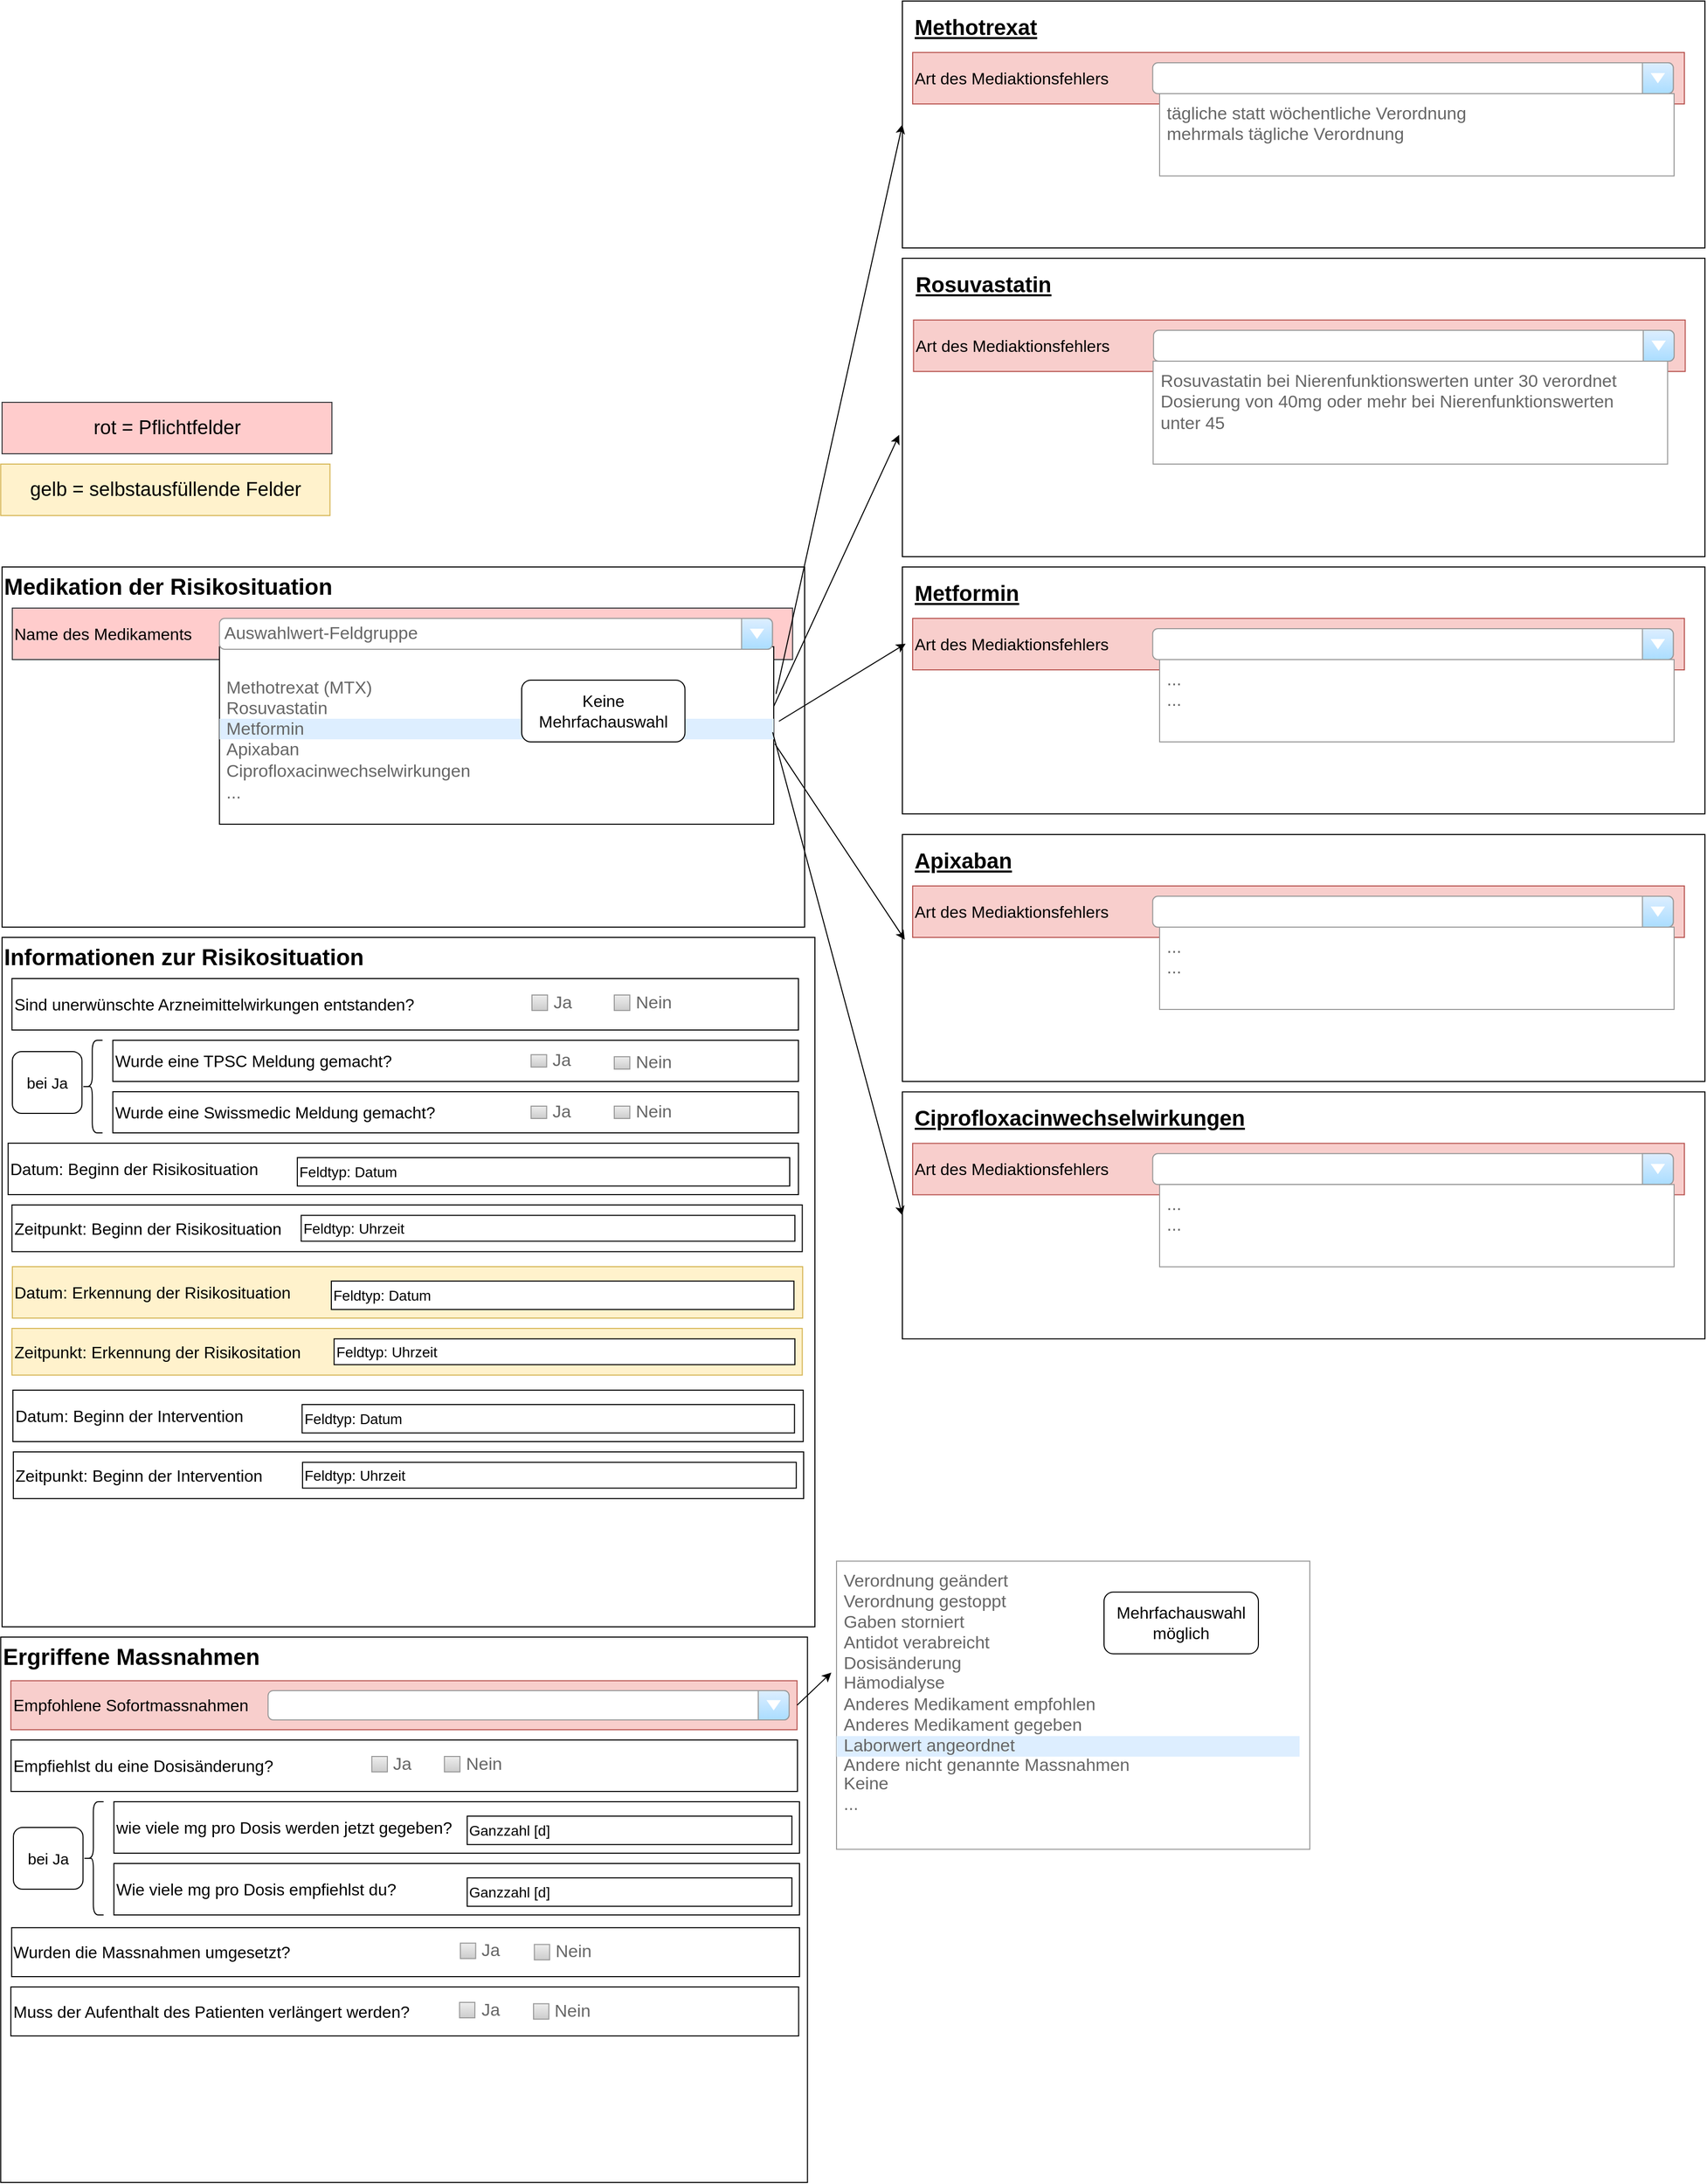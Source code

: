 <mxfile version="21.6.9" type="github">
  <diagram name="Seite-1" id="8O7nqMV1pDiucMTswJLM">
    <mxGraphModel dx="6098" dy="3601" grid="1" gridSize="10" guides="1" tooltips="1" connect="1" arrows="1" fold="1" page="1" pageScale="1" pageWidth="827" pageHeight="1169" math="0" shadow="0">
      <root>
        <mxCell id="0" />
        <mxCell id="1" parent="0" />
        <mxCell id="Xl2gw3tBLQ9xComEteI--182" value="Ergriffene Massnahmen" style="html=1;whiteSpace=wrap;container=1;verticalAlign=top;align=left;fontStyle=1;fontSize=22;" parent="1" vertex="1">
          <mxGeometry x="-2926.29" y="-660" width="784.06" height="530" as="geometry" />
        </mxCell>
        <mxCell id="Xl2gw3tBLQ9xComEteI--183" value="&lt;font style=&quot;font-size: 16px;&quot;&gt;Empfohlene Sofortmassnahmen&lt;/font&gt;" style="html=1;whiteSpace=wrap;container=1;align=left;movable=1;resizable=1;rotatable=1;deletable=1;editable=1;locked=0;connectable=1;fillColor=#f8cecc;strokeColor=#b85450;" parent="Xl2gw3tBLQ9xComEteI--182" vertex="1">
          <mxGeometry x="9.84" y="42.4" width="764.1" height="47.6" as="geometry" />
        </mxCell>
        <mxCell id="Xl2gw3tBLQ9xComEteI--184" value="" style="strokeWidth=1;shadow=0;dashed=0;align=center;html=1;shape=mxgraph.mockup.forms.comboBox;strokeColor=#999999;fillColor=#ddeeff;align=left;fillColor2=#aaddff;mainText=;fontColor=#666666;fontSize=17;spacingLeft=3;movable=1;resizable=1;rotatable=1;deletable=1;editable=1;locked=0;connectable=1;" parent="Xl2gw3tBLQ9xComEteI--183" vertex="1">
          <mxGeometry x="250" y="9.56" width="506.37" height="28.48" as="geometry" />
        </mxCell>
        <mxCell id="Xl2gw3tBLQ9xComEteI--187" value="&lt;font style=&quot;font-size: 16px;&quot;&gt;Muss der Aufenthalt des Patienten verlängert werden?&lt;/font&gt;" style="html=1;whiteSpace=wrap;container=1;align=left;movable=1;resizable=1;rotatable=1;deletable=1;editable=1;locked=0;connectable=1;" parent="Xl2gw3tBLQ9xComEteI--182" vertex="1">
          <mxGeometry x="9.845" y="340" width="765.666" height="47.6" as="geometry" />
        </mxCell>
        <mxCell id="Xl2gw3tBLQ9xComEteI--188" value="Ja" style="strokeWidth=1;shadow=0;dashed=0;align=center;html=1;shape=mxgraph.mockup.forms.rrect;rSize=0;fillColor=#eeeeee;strokeColor=#999999;gradientColor=#cccccc;align=left;spacingLeft=4;fontSize=17;fontColor=#666666;labelPosition=right;" parent="Xl2gw3tBLQ9xComEteI--187" vertex="1">
          <mxGeometry x="436.088" y="15" width="14.874" height="15" as="geometry" />
        </mxCell>
        <mxCell id="Xl2gw3tBLQ9xComEteI--189" value="Nein" style="strokeWidth=1;shadow=0;dashed=0;align=center;html=1;shape=mxgraph.mockup.forms.rrect;rSize=0;fillColor=#eeeeee;strokeColor=#999999;gradientColor=#cccccc;align=left;spacingLeft=4;fontSize=17;fontColor=#666666;labelPosition=right;" parent="Xl2gw3tBLQ9xComEteI--187" vertex="1">
          <mxGeometry x="507.979" y="16.3" width="14.874" height="15" as="geometry" />
        </mxCell>
        <mxCell id="Xl2gw3tBLQ9xComEteI--190" value="&lt;font style=&quot;font-size: 16px;&quot;&gt;Wurden die Massnahmen umgesetzt?&lt;/font&gt;" style="html=1;whiteSpace=wrap;container=1;align=left;movable=1;resizable=1;rotatable=1;deletable=1;editable=1;locked=0;connectable=1;" parent="Xl2gw3tBLQ9xComEteI--182" vertex="1">
          <mxGeometry x="10.625" y="282.4" width="765.666" height="47.6" as="geometry" />
        </mxCell>
        <mxCell id="Xl2gw3tBLQ9xComEteI--191" value="Ja" style="strokeWidth=1;shadow=0;dashed=0;align=center;html=1;shape=mxgraph.mockup.forms.rrect;rSize=0;fillColor=#eeeeee;strokeColor=#999999;gradientColor=#cccccc;align=left;spacingLeft=4;fontSize=17;fontColor=#666666;labelPosition=right;" parent="Xl2gw3tBLQ9xComEteI--190" vertex="1">
          <mxGeometry x="436.088" y="15" width="14.874" height="15" as="geometry" />
        </mxCell>
        <mxCell id="Xl2gw3tBLQ9xComEteI--192" value="Nein" style="strokeWidth=1;shadow=0;dashed=0;align=center;html=1;shape=mxgraph.mockup.forms.rrect;rSize=0;fillColor=#eeeeee;strokeColor=#999999;gradientColor=#cccccc;align=left;spacingLeft=4;fontSize=17;fontColor=#666666;labelPosition=right;" parent="Xl2gw3tBLQ9xComEteI--190" vertex="1">
          <mxGeometry x="507.979" y="16.3" width="14.874" height="15" as="geometry" />
        </mxCell>
        <mxCell id="FquiktFZvUAVzPGzPpoy-2" value="&lt;font style=&quot;font-size: 16px;&quot;&gt;wie viele mg pro Dosis werden jetzt gegeben?&lt;/font&gt;" style="html=1;whiteSpace=wrap;container=1;align=left;movable=1;resizable=1;rotatable=1;deletable=1;editable=1;locked=0;connectable=1;" parent="Xl2gw3tBLQ9xComEteI--182" vertex="1">
          <mxGeometry x="110" y="160" width="666.29" height="50" as="geometry" />
        </mxCell>
        <mxCell id="FquiktFZvUAVzPGzPpoy-3" value="&lt;font style=&quot;font-size: 14px;&quot;&gt;Ganzzahl [d]&lt;/font&gt;" style="rounded=0;whiteSpace=wrap;html=1;align=left;" parent="FquiktFZvUAVzPGzPpoy-2" vertex="1">
          <mxGeometry x="343.357" y="14" width="315.575" height="27.62" as="geometry" />
        </mxCell>
        <mxCell id="FquiktFZvUAVzPGzPpoy-4" value="&lt;font style=&quot;font-size: 16px;&quot;&gt;Wie viele mg pro Dosis empfiehlst du?&lt;/font&gt;" style="html=1;whiteSpace=wrap;container=1;align=left;movable=1;resizable=1;rotatable=1;deletable=1;editable=1;locked=0;connectable=1;" parent="Xl2gw3tBLQ9xComEteI--182" vertex="1">
          <mxGeometry x="110" y="220" width="666.29" height="50" as="geometry" />
        </mxCell>
        <mxCell id="FquiktFZvUAVzPGzPpoy-5" value="&lt;font style=&quot;font-size: 14px;&quot;&gt;Ganzzahl [d]&lt;/font&gt;" style="rounded=0;whiteSpace=wrap;html=1;align=left;" parent="FquiktFZvUAVzPGzPpoy-4" vertex="1">
          <mxGeometry x="343.357" y="14" width="315.575" height="27.62" as="geometry" />
        </mxCell>
        <mxCell id="FquiktFZvUAVzPGzPpoy-6" value="" style="shape=curlyBracket;whiteSpace=wrap;html=1;rounded=1;labelPosition=left;verticalLabelPosition=middle;align=right;verticalAlign=middle;" parent="Xl2gw3tBLQ9xComEteI--182" vertex="1">
          <mxGeometry x="80" y="160" width="20" height="110" as="geometry" />
        </mxCell>
        <mxCell id="FquiktFZvUAVzPGzPpoy-51" value="&lt;font style=&quot;font-size: 15px;&quot;&gt;bei Ja&lt;/font&gt;" style="rounded=1;whiteSpace=wrap;html=1;" parent="Xl2gw3tBLQ9xComEteI--182" vertex="1">
          <mxGeometry x="12.33" y="185" width="67.65" height="60" as="geometry" />
        </mxCell>
        <mxCell id="FquiktFZvUAVzPGzPpoy-77" value="&lt;font style=&quot;font-size: 16px;&quot;&gt;Empfiehlst du eine Dosisänderung?&lt;/font&gt;" style="html=1;whiteSpace=wrap;container=1;align=left;movable=1;resizable=1;rotatable=1;deletable=1;editable=1;locked=0;connectable=1;" parent="Xl2gw3tBLQ9xComEteI--182" vertex="1">
          <mxGeometry x="10" y="100" width="764.35" height="50" as="geometry" />
        </mxCell>
        <mxCell id="FquiktFZvUAVzPGzPpoy-78" value="Ja" style="strokeWidth=1;shadow=0;dashed=0;align=center;html=1;shape=mxgraph.mockup.forms.rrect;rSize=0;fillColor=#eeeeee;strokeColor=#999999;gradientColor=#cccccc;align=left;spacingLeft=4;fontSize=17;fontColor=#666666;labelPosition=right;" parent="FquiktFZvUAVzPGzPpoy-77" vertex="1">
          <mxGeometry x="350.633" y="16" width="15.118" height="15" as="geometry" />
        </mxCell>
        <mxCell id="FquiktFZvUAVzPGzPpoy-79" value="Nein" style="strokeWidth=1;shadow=0;dashed=0;align=center;html=1;shape=mxgraph.mockup.forms.rrect;rSize=0;fillColor=#eeeeee;strokeColor=#999999;gradientColor=#cccccc;align=left;spacingLeft=4;fontSize=17;fontColor=#666666;labelPosition=right;" parent="FquiktFZvUAVzPGzPpoy-77" vertex="1">
          <mxGeometry x="421.185" y="16" width="15.118" height="15" as="geometry" />
        </mxCell>
        <mxCell id="Xl2gw3tBLQ9xComEteI--193" value="" style="strokeWidth=1;shadow=0;dashed=0;align=center;html=1;shape=mxgraph.mockup.forms.rrect;rSize=0;strokeColor=#999999;fillColor=#ffffff;" parent="1" vertex="1">
          <mxGeometry x="-2114" y="-733.8" width="460" height="280" as="geometry" />
        </mxCell>
        <mxCell id="Xl2gw3tBLQ9xComEteI--194" value="Verordnung gestoppt" style="strokeWidth=1;shadow=0;dashed=0;align=center;html=1;shape=mxgraph.mockup.forms.anchor;fontSize=17;fontColor=#666666;align=left;spacingLeft=5;resizeWidth=1;whiteSpace=wrap;" parent="Xl2gw3tBLQ9xComEteI--193" vertex="1">
          <mxGeometry width="450" height="20" relative="1" as="geometry">
            <mxPoint y="30" as="offset" />
          </mxGeometry>
        </mxCell>
        <mxCell id="Xl2gw3tBLQ9xComEteI--195" value="Gaben storniert" style="strokeWidth=1;shadow=0;dashed=0;align=center;html=1;shape=mxgraph.mockup.forms.anchor;fontSize=17;fontColor=#666666;align=left;spacingLeft=5;resizeWidth=1;whiteSpace=wrap;" parent="Xl2gw3tBLQ9xComEteI--193" vertex="1">
          <mxGeometry width="450" height="20" relative="1" as="geometry">
            <mxPoint y="50" as="offset" />
          </mxGeometry>
        </mxCell>
        <mxCell id="Xl2gw3tBLQ9xComEteI--196" value="Laborwert angeordnet" style="strokeWidth=1;shadow=0;dashed=0;align=center;html=1;shape=mxgraph.mockup.forms.rrect;rSize=0;fontSize=17;fontColor=#666666;align=left;spacingLeft=5;fillColor=#ddeeff;strokeColor=none;resizeWidth=1;whiteSpace=wrap;labelBorderColor=none;" parent="Xl2gw3tBLQ9xComEteI--193" vertex="1">
          <mxGeometry width="450" height="20" relative="1" as="geometry">
            <mxPoint y="170" as="offset" />
          </mxGeometry>
        </mxCell>
        <mxCell id="Xl2gw3tBLQ9xComEteI--197" value="Dosisänderung" style="strokeWidth=1;shadow=0;dashed=0;align=center;html=1;shape=mxgraph.mockup.forms.anchor;fontSize=17;fontColor=#666666;align=left;spacingLeft=5;resizeWidth=1;whiteSpace=wrap;" parent="Xl2gw3tBLQ9xComEteI--193" vertex="1">
          <mxGeometry width="450" height="20" relative="1" as="geometry">
            <mxPoint y="90" as="offset" />
          </mxGeometry>
        </mxCell>
        <mxCell id="Xl2gw3tBLQ9xComEteI--198" value="..." style="strokeWidth=1;shadow=0;dashed=0;align=center;html=1;shape=mxgraph.mockup.forms.anchor;fontSize=17;fontColor=#666666;align=left;spacingLeft=5;resizeWidth=1;whiteSpace=wrap;container=0;" parent="Xl2gw3tBLQ9xComEteI--193" vertex="1">
          <mxGeometry y="226.66" width="450" height="20" as="geometry">
            <mxRectangle x="-1530" y="270" width="60" height="30" as="alternateBounds" />
          </mxGeometry>
        </mxCell>
        <mxCell id="Xl2gw3tBLQ9xComEteI--199" value="Hämodialyse" style="strokeWidth=1;shadow=0;dashed=0;align=center;html=1;shape=mxgraph.mockup.forms.anchor;fontSize=17;fontColor=#666666;align=left;spacingLeft=5;resizeWidth=1;whiteSpace=wrap;" parent="Xl2gw3tBLQ9xComEteI--193" vertex="1">
          <mxGeometry y="110" width="450" height="16.66" as="geometry" />
        </mxCell>
        <mxCell id="Xl2gw3tBLQ9xComEteI--200" value="Keine" style="strokeWidth=1;shadow=0;dashed=0;align=center;html=1;shape=mxgraph.mockup.forms.anchor;fontSize=17;fontColor=#666666;align=left;spacingLeft=5;resizeWidth=1;whiteSpace=wrap;" parent="Xl2gw3tBLQ9xComEteI--193" vertex="1">
          <mxGeometry y="206.66" width="450" height="20" as="geometry" />
        </mxCell>
        <mxCell id="Xl2gw3tBLQ9xComEteI--201" value="Andere nicht genannte Massnahmen" style="strokeWidth=1;shadow=0;dashed=0;align=center;html=1;shape=mxgraph.mockup.forms.anchor;fontSize=17;fontColor=#666666;align=left;spacingLeft=5;resizeWidth=1;whiteSpace=wrap;" parent="Xl2gw3tBLQ9xComEteI--193" vertex="1">
          <mxGeometry y="190" width="450" height="16.66" as="geometry" />
        </mxCell>
        <mxCell id="Xl2gw3tBLQ9xComEteI--202" value="Anderes Medikament empfohlen" style="strokeWidth=1;shadow=0;dashed=0;align=center;html=1;shape=mxgraph.mockup.forms.anchor;fontSize=17;fontColor=#666666;align=left;spacingLeft=5;resizeWidth=1;whiteSpace=wrap;" parent="Xl2gw3tBLQ9xComEteI--193" vertex="1">
          <mxGeometry y="130" width="450" height="20" as="geometry" />
        </mxCell>
        <mxCell id="Xl2gw3tBLQ9xComEteI--203" value="Anderes Medikament gegeben" style="strokeWidth=1;shadow=0;dashed=0;align=center;html=1;shape=mxgraph.mockup.forms.anchor;fontSize=17;fontColor=#666666;align=left;spacingLeft=5;resizeWidth=1;whiteSpace=wrap;" parent="Xl2gw3tBLQ9xComEteI--193" vertex="1">
          <mxGeometry y="150" width="450" height="20" as="geometry" />
        </mxCell>
        <mxCell id="Xl2gw3tBLQ9xComEteI--204" value="Antidot verabreicht" style="strokeWidth=1;shadow=0;dashed=0;align=center;html=1;shape=mxgraph.mockup.forms.anchor;fontSize=17;fontColor=#666666;align=left;spacingLeft=5;resizeWidth=1;whiteSpace=wrap;container=0;" parent="Xl2gw3tBLQ9xComEteI--193" vertex="1">
          <mxGeometry y="70" width="450" height="20" as="geometry">
            <mxRectangle x="-1530" y="270" width="60" height="30" as="alternateBounds" />
          </mxGeometry>
        </mxCell>
        <mxCell id="Xl2gw3tBLQ9xComEteI--205" value="&lt;font style=&quot;font-size: 16px;&quot;&gt;Mehrfachauswahl möglich&lt;/font&gt;" style="rounded=1;whiteSpace=wrap;html=1;" parent="Xl2gw3tBLQ9xComEteI--193" vertex="1">
          <mxGeometry x="260" y="30" width="150" height="60" as="geometry" />
        </mxCell>
        <mxCell id="FquiktFZvUAVzPGzPpoy-52" value="Verordnung geändert" style="strokeWidth=1;shadow=0;dashed=0;align=center;html=1;shape=mxgraph.mockup.forms.anchor;fontSize=17;fontColor=#666666;align=left;spacingLeft=5;resizeWidth=1;whiteSpace=wrap;" parent="Xl2gw3tBLQ9xComEteI--193" vertex="1">
          <mxGeometry y="10" width="450" height="20" as="geometry" />
        </mxCell>
        <mxCell id="Xl2gw3tBLQ9xComEteI--206" value="" style="endArrow=classic;html=1;rounded=0;entryX=-0.011;entryY=0.387;entryDx=0;entryDy=0;entryPerimeter=0;exitX=1;exitY=0.5;exitDx=0;exitDy=0;" parent="1" source="Xl2gw3tBLQ9xComEteI--183" target="Xl2gw3tBLQ9xComEteI--193" edge="1">
          <mxGeometry width="50" height="50" relative="1" as="geometry">
            <mxPoint x="-2386.87" y="-190" as="sourcePoint" />
            <mxPoint x="-2336.87" y="-240" as="targetPoint" />
          </mxGeometry>
        </mxCell>
        <mxCell id="Xl2gw3tBLQ9xComEteI--208" value="Medikation der Risikosituation" style="html=1;whiteSpace=wrap;container=1;verticalAlign=top;align=left;fontStyle=1;fontSize=22;" parent="1" vertex="1">
          <mxGeometry x="-2925.0" y="-1700.0" width="780" height="350" as="geometry" />
        </mxCell>
        <mxCell id="Xl2gw3tBLQ9xComEteI--209" value="&lt;font style=&quot;font-size: 16px;&quot;&gt;Name des Medikaments&lt;/font&gt;" style="html=1;whiteSpace=wrap;container=1;align=left;movable=0;resizable=0;rotatable=0;deletable=0;editable=0;locked=1;connectable=0;fillColor=#ffcccc;strokeColor=#36393d;" parent="Xl2gw3tBLQ9xComEteI--208" vertex="1">
          <mxGeometry x="9.95" y="40" width="758.37" height="50" as="geometry" />
        </mxCell>
        <mxCell id="Xl2gw3tBLQ9xComEteI--98" value="" style="strokeWidth=1;shadow=0;dashed=0;align=center;html=1;shape=mxgraph.mockup.forms.rrect;rSize=0;movable=0;resizable=0;rotatable=0;deletable=0;editable=0;locked=1;connectable=0;" parent="Xl2gw3tBLQ9xComEteI--208" vertex="1">
          <mxGeometry x="211.3" y="77.5" width="538.7" height="172.5" as="geometry" />
        </mxCell>
        <mxCell id="Xl2gw3tBLQ9xComEteI--99" value="Methotrexat (MTX)" style="strokeWidth=1;shadow=0;dashed=0;align=center;html=1;shape=mxgraph.mockup.forms.anchor;fontSize=17;fontColor=#666666;align=left;spacingLeft=5;resizeWidth=1;whiteSpace=wrap;" parent="Xl2gw3tBLQ9xComEteI--98" vertex="1">
          <mxGeometry width="538.7" height="20" relative="1" as="geometry">
            <mxPoint y="30" as="offset" />
          </mxGeometry>
        </mxCell>
        <mxCell id="Xl2gw3tBLQ9xComEteI--100" value="Rosuvastatin" style="strokeWidth=1;shadow=0;dashed=0;align=center;html=1;shape=mxgraph.mockup.forms.anchor;fontSize=17;fontColor=#666666;align=left;spacingLeft=5;resizeWidth=1;whiteSpace=wrap;" parent="Xl2gw3tBLQ9xComEteI--98" vertex="1">
          <mxGeometry width="538.7" height="20" relative="1" as="geometry">
            <mxPoint y="50" as="offset" />
          </mxGeometry>
        </mxCell>
        <mxCell id="Xl2gw3tBLQ9xComEteI--101" value="Metformin" style="strokeWidth=1;shadow=0;dashed=0;align=center;html=1;shape=mxgraph.mockup.forms.rrect;rSize=0;fontSize=17;fontColor=#666666;align=left;spacingLeft=5;fillColor=#ddeeff;strokeColor=none;resizeWidth=1;whiteSpace=wrap;" parent="Xl2gw3tBLQ9xComEteI--98" vertex="1">
          <mxGeometry width="538.7" height="20" relative="1" as="geometry">
            <mxPoint y="70" as="offset" />
          </mxGeometry>
        </mxCell>
        <mxCell id="Xl2gw3tBLQ9xComEteI--102" value="Apixaban" style="strokeWidth=1;shadow=0;dashed=0;align=center;html=1;shape=mxgraph.mockup.forms.anchor;fontSize=17;fontColor=#666666;align=left;spacingLeft=5;resizeWidth=1;whiteSpace=wrap;" parent="Xl2gw3tBLQ9xComEteI--98" vertex="1">
          <mxGeometry width="538.7" height="20" relative="1" as="geometry">
            <mxPoint y="90" as="offset" />
          </mxGeometry>
        </mxCell>
        <mxCell id="Jt8GE6jkNL4GzKu6u1VT-1" value="Ciprofloxacinwechselwirkungen" style="strokeWidth=1;shadow=0;dashed=0;align=center;html=1;shape=mxgraph.mockup.forms.anchor;fontSize=17;fontColor=#666666;align=left;spacingLeft=5;resizeWidth=1;whiteSpace=wrap;" parent="Xl2gw3tBLQ9xComEteI--98" vertex="1">
          <mxGeometry y="111.618" width="538.7" height="20.294" as="geometry" />
        </mxCell>
        <mxCell id="Jt8GE6jkNL4GzKu6u1VT-2" value="..." style="strokeWidth=1;shadow=0;dashed=0;align=center;html=1;shape=mxgraph.mockup.forms.anchor;fontSize=17;fontColor=#666666;align=left;spacingLeft=5;resizeWidth=1;whiteSpace=wrap;" parent="Xl2gw3tBLQ9xComEteI--98" vertex="1">
          <mxGeometry y="131.912" width="538.7" height="20.294" as="geometry" />
        </mxCell>
        <mxCell id="Xl2gw3tBLQ9xComEteI--103" value="&lt;font style=&quot;font-size: 16px;&quot;&gt;Keine Mehrfachauswahl&lt;/font&gt;" style="rounded=1;whiteSpace=wrap;html=1;" parent="Xl2gw3tBLQ9xComEteI--98" vertex="1">
          <mxGeometry x="293.7" y="32.5" width="158.71" height="60" as="geometry" />
        </mxCell>
        <mxCell id="Xl2gw3tBLQ9xComEteI--236" value="Auswahlwert-Feldgruppe" style="strokeWidth=1;shadow=0;dashed=0;align=center;html=1;shape=mxgraph.mockup.forms.comboBox;strokeColor=#999999;fillColor=#ddeeff;align=left;fillColor2=#aaddff;mainText=;fontColor=#666666;fontSize=17;spacingLeft=3;container=1;movable=1;resizable=1;rotatable=1;deletable=1;editable=1;locked=0;connectable=1;" parent="1" vertex="1">
          <mxGeometry x="-2713.7" y="-1650.0" width="537.41" height="30" as="geometry" />
        </mxCell>
        <mxCell id="Xl2gw3tBLQ9xComEteI--39" value="" style="endArrow=classic;html=1;rounded=0;exitX=1;exitY=0.336;exitDx=0;exitDy=0;entryX=-0.004;entryY=0.592;entryDx=0;entryDy=0;entryPerimeter=0;exitPerimeter=0;" parent="1" source="Xl2gw3tBLQ9xComEteI--98" target="Xl2gw3tBLQ9xComEteI--36" edge="1">
          <mxGeometry width="50" height="50" relative="1" as="geometry">
            <mxPoint x="-1480" y="-1500" as="sourcePoint" />
            <mxPoint x="-1330" y="-1610" as="targetPoint" />
          </mxGeometry>
        </mxCell>
        <mxCell id="Xl2gw3tBLQ9xComEteI--120" value="Informationen zur Risikosituation" style="html=1;whiteSpace=wrap;container=1;verticalAlign=top;align=left;fontStyle=1;fontSize=22;" parent="1" vertex="1">
          <mxGeometry x="-2925" y="-1340" width="790" height="670" as="geometry" />
        </mxCell>
        <mxCell id="Xl2gw3tBLQ9xComEteI--129" value="&lt;font style=&quot;font-size: 16px;&quot;&gt;Datum: Erkennung der Risikosituation&lt;/font&gt;" style="html=1;whiteSpace=wrap;container=1;align=left;movable=1;resizable=1;rotatable=1;deletable=1;editable=1;locked=0;connectable=1;fillColor=#fff2cc;strokeColor=#d6b656;" parent="Xl2gw3tBLQ9xComEteI--120" vertex="1">
          <mxGeometry x="10.022" y="320" width="768.093" height="50" as="geometry" />
        </mxCell>
        <mxCell id="Xl2gw3tBLQ9xComEteI--130" value="&lt;font style=&quot;font-size: 14px;&quot;&gt;Feldtyp: Datum&lt;/font&gt;" style="rounded=0;whiteSpace=wrap;html=1;align=left;movable=1;resizable=1;rotatable=1;deletable=1;editable=1;locked=0;connectable=1;" parent="Xl2gw3tBLQ9xComEteI--129" vertex="1">
          <mxGeometry x="310" y="14" width="449.61" height="27.62" as="geometry" />
        </mxCell>
        <mxCell id="Xl2gw3tBLQ9xComEteI--131" value="&lt;font style=&quot;font-size: 16px;&quot;&gt;Zeitpunkt: Erkennung der Risikositation&lt;/font&gt;" style="html=1;whiteSpace=wrap;container=1;align=left;movable=0;resizable=0;rotatable=0;deletable=0;editable=0;locked=1;connectable=0;fillColor=#fff2cc;strokeColor=#d6b656;" parent="Xl2gw3tBLQ9xComEteI--120" vertex="1">
          <mxGeometry x="9.626" y="380" width="768.093" height="45.38" as="geometry" />
        </mxCell>
        <mxCell id="Xl2gw3tBLQ9xComEteI--132" value="&lt;font style=&quot;font-size: 14px;&quot;&gt;Feldtyp: Uhrzeit&lt;/font&gt;" style="rounded=0;whiteSpace=wrap;html=1;align=left;" parent="Xl2gw3tBLQ9xComEteI--131" vertex="1">
          <mxGeometry x="313.091" y="10.16" width="447.842" height="25.07" as="geometry" />
        </mxCell>
        <mxCell id="Jt8GE6jkNL4GzKu6u1VT-21" value="&lt;font style=&quot;font-size: 16px;&quot;&gt;Sind unerwünschte Arzneimittelwirkungen entstanden?&lt;/font&gt;" style="html=1;whiteSpace=wrap;container=1;align=left;movable=0;resizable=0;rotatable=0;deletable=0;editable=0;locked=1;connectable=0;" parent="Xl2gw3tBLQ9xComEteI--120" vertex="1">
          <mxGeometry x="9.63" y="40" width="764.35" height="50" as="geometry" />
        </mxCell>
        <mxCell id="Jt8GE6jkNL4GzKu6u1VT-63" value="" style="shape=curlyBracket;whiteSpace=wrap;html=1;rounded=1;labelPosition=left;verticalLabelPosition=middle;align=right;verticalAlign=middle;movable=0;resizable=0;rotatable=0;deletable=0;editable=0;locked=1;connectable=0;" parent="Xl2gw3tBLQ9xComEteI--120" vertex="1">
          <mxGeometry x="77.67" y="100" width="20" height="90" as="geometry" />
        </mxCell>
        <mxCell id="Jt8GE6jkNL4GzKu6u1VT-59" value="&lt;font style=&quot;font-size: 16px;&quot;&gt;Wurde eine Swissmedic Meldung gemacht?&lt;/font&gt;" style="html=1;whiteSpace=wrap;container=1;align=left;movable=0;resizable=0;rotatable=0;deletable=0;editable=0;locked=1;connectable=0;" parent="Xl2gw3tBLQ9xComEteI--120" vertex="1">
          <mxGeometry x="107.69" y="150" width="666.29" height="40" as="geometry" />
        </mxCell>
        <mxCell id="Jt8GE6jkNL4GzKu6u1VT-68" value="Ja" style="strokeWidth=1;shadow=0;dashed=0;align=center;html=1;shape=mxgraph.mockup.forms.rrect;rSize=0;fillColor=#eeeeee;strokeColor=#999999;gradientColor=#cccccc;align=left;spacingLeft=4;fontSize=17;fontColor=#666666;labelPosition=right;" parent="Jt8GE6jkNL4GzKu6u1VT-59" vertex="1">
          <mxGeometry x="406.463" y="14" width="15.118" height="12" as="geometry" />
        </mxCell>
        <mxCell id="Jt8GE6jkNL4GzKu6u1VT-69" value="Nein" style="strokeWidth=1;shadow=0;dashed=0;align=center;html=1;shape=mxgraph.mockup.forms.rrect;rSize=0;fillColor=#eeeeee;strokeColor=#999999;gradientColor=#cccccc;align=left;spacingLeft=4;fontSize=17;fontColor=#666666;labelPosition=right;" parent="Jt8GE6jkNL4GzKu6u1VT-59" vertex="1">
          <mxGeometry x="487.305" y="14" width="15.118" height="12" as="geometry" />
        </mxCell>
        <mxCell id="Jt8GE6jkNL4GzKu6u1VT-62" value="&lt;font style=&quot;font-size: 15px;&quot;&gt;bei Ja&lt;/font&gt;" style="rounded=1;whiteSpace=wrap;html=1;movable=0;resizable=0;rotatable=0;deletable=0;editable=0;locked=1;connectable=0;" parent="Xl2gw3tBLQ9xComEteI--120" vertex="1">
          <mxGeometry x="10.02" y="111" width="67.65" height="60" as="geometry" />
        </mxCell>
        <mxCell id="Jt8GE6jkNL4GzKu6u1VT-57" value="&lt;font style=&quot;font-size: 16px;&quot;&gt;Wurde eine TPSC Meldung gemacht?&lt;/font&gt;" style="html=1;whiteSpace=wrap;container=1;align=left;movable=0;resizable=0;rotatable=0;deletable=0;editable=0;locked=1;connectable=0;" parent="Xl2gw3tBLQ9xComEteI--120" vertex="1">
          <mxGeometry x="107.69" y="100" width="666.29" height="40" as="geometry" />
        </mxCell>
        <mxCell id="Jt8GE6jkNL4GzKu6u1VT-66" value="Ja" style="strokeWidth=1;shadow=0;dashed=0;align=center;html=1;shape=mxgraph.mockup.forms.rrect;rSize=0;fillColor=#eeeeee;strokeColor=#999999;gradientColor=#cccccc;align=left;spacingLeft=4;fontSize=17;fontColor=#666666;labelPosition=right;" parent="Jt8GE6jkNL4GzKu6u1VT-57" vertex="1">
          <mxGeometry x="406.463" y="14" width="15.118" height="12" as="geometry" />
        </mxCell>
        <mxCell id="Jt8GE6jkNL4GzKu6u1VT-67" value="Nein" style="strokeWidth=1;shadow=0;dashed=0;align=center;html=1;shape=mxgraph.mockup.forms.rrect;rSize=0;fillColor=#eeeeee;strokeColor=#999999;gradientColor=#cccccc;align=left;spacingLeft=4;fontSize=17;fontColor=#666666;labelPosition=right;" parent="Jt8GE6jkNL4GzKu6u1VT-57" vertex="1">
          <mxGeometry x="487.305" y="16" width="15.118" height="12" as="geometry" />
        </mxCell>
        <mxCell id="Jt8GE6jkNL4GzKu6u1VT-77" value="&lt;font style=&quot;font-size: 16px;&quot;&gt;Zeitpunkt: Beginn der Intervention&lt;/font&gt;" style="html=1;whiteSpace=wrap;container=1;align=left;movable=1;resizable=1;rotatable=1;deletable=1;editable=1;locked=0;connectable=1;" parent="Xl2gw3tBLQ9xComEteI--120" vertex="1">
          <mxGeometry x="10.952" y="500" width="768.093" height="45.38" as="geometry" />
        </mxCell>
        <mxCell id="Jt8GE6jkNL4GzKu6u1VT-78" value="&lt;font style=&quot;font-size: 14px;&quot;&gt;Feldtyp: Uhrzeit&lt;/font&gt;" style="rounded=0;whiteSpace=wrap;html=1;align=left;" parent="Jt8GE6jkNL4GzKu6u1VT-77" vertex="1">
          <mxGeometry x="281.067" y="10.16" width="479.862" height="25.07" as="geometry" />
        </mxCell>
        <mxCell id="Jt8GE6jkNL4GzKu6u1VT-79" value="&lt;font style=&quot;font-size: 16px;&quot;&gt;Datum: Beginn der Intervention&lt;/font&gt;" style="html=1;whiteSpace=wrap;container=1;align=left;movable=1;resizable=1;rotatable=1;deletable=1;editable=1;locked=0;connectable=1;" parent="Xl2gw3tBLQ9xComEteI--120" vertex="1">
          <mxGeometry x="10.55" y="440" width="768.09" height="50" as="geometry" />
        </mxCell>
        <mxCell id="Jt8GE6jkNL4GzKu6u1VT-80" value="&lt;font style=&quot;font-size: 14px;&quot;&gt;Feldtyp: Datum&lt;/font&gt;" style="rounded=0;whiteSpace=wrap;html=1;align=left;" parent="Jt8GE6jkNL4GzKu6u1VT-79" vertex="1">
          <mxGeometry x="281.066" y="14.0" width="478.546" height="27.62" as="geometry" />
        </mxCell>
        <mxCell id="Jt8GE6jkNL4GzKu6u1VT-75" value="&lt;font style=&quot;font-size: 16px;&quot;&gt;Datum: Beginn der Risikosituation&lt;/font&gt;" style="html=1;whiteSpace=wrap;container=1;align=left;movable=1;resizable=1;rotatable=1;deletable=1;editable=1;locked=0;connectable=1;" parent="Xl2gw3tBLQ9xComEteI--120" vertex="1">
          <mxGeometry x="5.89" y="200.0" width="768.09" height="50" as="geometry" />
        </mxCell>
        <mxCell id="Jt8GE6jkNL4GzKu6u1VT-76" value="&lt;font style=&quot;font-size: 14px;&quot;&gt;Feldtyp: Datum&lt;/font&gt;" style="rounded=0;whiteSpace=wrap;html=1;align=left;" parent="Jt8GE6jkNL4GzKu6u1VT-75" vertex="1">
          <mxGeometry x="281.066" y="14.0" width="478.546" height="27.62" as="geometry" />
        </mxCell>
        <mxCell id="Jt8GE6jkNL4GzKu6u1VT-23" value="Nein" style="strokeWidth=1;shadow=0;dashed=0;align=center;html=1;shape=mxgraph.mockup.forms.rrect;rSize=0;fillColor=#eeeeee;strokeColor=#999999;gradientColor=#cccccc;align=left;spacingLeft=4;fontSize=17;fontColor=#666666;labelPosition=right;" parent="1" vertex="1">
          <mxGeometry x="-2330.005" y="-1284" width="15.118" height="15" as="geometry" />
        </mxCell>
        <mxCell id="Jt8GE6jkNL4GzKu6u1VT-22" value="Ja" style="strokeWidth=1;shadow=0;dashed=0;align=center;html=1;shape=mxgraph.mockup.forms.rrect;rSize=0;fillColor=#eeeeee;strokeColor=#999999;gradientColor=#cccccc;align=left;spacingLeft=4;fontSize=17;fontColor=#666666;labelPosition=right;" parent="1" vertex="1">
          <mxGeometry x="-2409.997" y="-1284" width="15.118" height="15" as="geometry" />
        </mxCell>
        <mxCell id="Jt8GE6jkNL4GzKu6u1VT-28" value="" style="group" parent="1" vertex="1" connectable="0">
          <mxGeometry x="-2050.0" y="-2000.0" width="780" height="450" as="geometry" />
        </mxCell>
        <mxCell id="Xl2gw3tBLQ9xComEteI--36" value="" style="html=1;whiteSpace=wrap;container=0;verticalAlign=top;align=left;fontStyle=1;fontSize=22;" parent="Jt8GE6jkNL4GzKu6u1VT-28" vertex="1">
          <mxGeometry width="780" height="290" as="geometry" />
        </mxCell>
        <mxCell id="Jt8GE6jkNL4GzKu6u1VT-12" value="&lt;font style=&quot;font-size: 16px;&quot;&gt;Art des Mediaktionsfehlers&lt;/font&gt;" style="html=1;whiteSpace=wrap;container=1;align=left;movable=1;resizable=1;rotatable=1;deletable=1;editable=1;locked=0;connectable=1;fillColor=#f8cecc;strokeColor=#b85450;" parent="Jt8GE6jkNL4GzKu6u1VT-28" vertex="1">
          <mxGeometry x="10.81" y="60.0" width="750" height="50" as="geometry" />
        </mxCell>
        <mxCell id="Jt8GE6jkNL4GzKu6u1VT-13" value="&lt;table&gt;&lt;tbody&gt;&lt;tr&gt;&lt;td&gt;&lt;br&gt;&lt;/td&gt;&lt;/tr&gt;&lt;tr&gt;&lt;td&gt;&lt;br&gt;&lt;/td&gt;&lt;/tr&gt;&lt;tr&gt;&lt;td&gt;&lt;br&gt;&lt;/td&gt;&lt;/tr&gt;&lt;tr&gt;&lt;td&gt;&lt;br&gt;&lt;/td&gt;&lt;/tr&gt;&lt;tr&gt;&lt;td&gt;&lt;br&gt;&lt;/td&gt;&lt;/tr&gt;&lt;/tbody&gt;&lt;/table&gt;" style="strokeWidth=1;shadow=0;dashed=0;align=center;html=1;shape=mxgraph.mockup.forms.comboBox;strokeColor=#999999;fillColor=#ddeeff;align=left;fillColor2=#aaddff;mainText=;fontColor=#666666;fontSize=17;spacingLeft=3;container=0;movable=1;resizable=1;rotatable=1;deletable=1;editable=1;locked=0;connectable=1;" parent="Jt8GE6jkNL4GzKu6u1VT-12" vertex="1">
          <mxGeometry x="233.279" y="10" width="505.96" height="30" as="geometry" />
        </mxCell>
        <mxCell id="Jt8GE6jkNL4GzKu6u1VT-20" value="&lt;b style=&quot;font-size: 21px;&quot;&gt;&lt;font style=&quot;font-size: 21px;&quot;&gt;Rosuvastatin&lt;/font&gt;&lt;/b&gt;" style="rounded=0;whiteSpace=wrap;html=1;align=left;labelBorderColor=none;strokeColor=none;fontStyle=4;fontSize=21;" parent="Jt8GE6jkNL4GzKu6u1VT-28" vertex="1">
          <mxGeometry x="10.81" y="10.0" width="180" height="30" as="geometry" />
        </mxCell>
        <mxCell id="Jt8GE6jkNL4GzKu6u1VT-15" value="" style="strokeWidth=1;shadow=0;dashed=0;align=center;html=1;shape=mxgraph.mockup.forms.rrect;rSize=0;strokeColor=#999999;fillColor=#ffffff;movable=1;resizable=1;rotatable=1;deletable=1;editable=1;locked=0;connectable=1;" parent="Jt8GE6jkNL4GzKu6u1VT-28" vertex="1">
          <mxGeometry x="243.71" y="100" width="500" height="100" as="geometry" />
        </mxCell>
        <mxCell id="Jt8GE6jkNL4GzKu6u1VT-16" value="Rosuvastatin bei Nierenfunktionswerten unter 30 verordnet" style="strokeWidth=1;shadow=0;dashed=0;align=center;html=1;shape=mxgraph.mockup.forms.anchor;fontSize=17;fontColor=#666666;align=left;spacingLeft=5;resizeWidth=1;whiteSpace=wrap;" parent="Jt8GE6jkNL4GzKu6u1VT-15" vertex="1">
          <mxGeometry width="455.169" height="20" relative="1" as="geometry">
            <mxPoint y="10" as="offset" />
          </mxGeometry>
        </mxCell>
        <mxCell id="Jt8GE6jkNL4GzKu6u1VT-17" value="Dosierung von 40mg oder mehr bei Nierenfunktionswerten unter 45" style="strokeWidth=1;shadow=0;dashed=0;align=center;html=1;shape=mxgraph.mockup.forms.anchor;fontSize=17;fontColor=#666666;align=left;spacingLeft=5;resizeWidth=1;whiteSpace=wrap;" parent="Jt8GE6jkNL4GzKu6u1VT-15" vertex="1">
          <mxGeometry width="455.17" height="40" relative="1" as="geometry">
            <mxPoint y="30" as="offset" />
          </mxGeometry>
        </mxCell>
        <mxCell id="Jt8GE6jkNL4GzKu6u1VT-26" value="" style="group" parent="1" vertex="1" connectable="0">
          <mxGeometry x="-2050" y="-2250" width="780" height="240" as="geometry" />
        </mxCell>
        <mxCell id="Xl2gw3tBLQ9xComEteI--40" value="" style="html=1;whiteSpace=wrap;container=0;verticalAlign=top;align=left;fontStyle=1;fontSize=22;" parent="Jt8GE6jkNL4GzKu6u1VT-26" vertex="1">
          <mxGeometry width="780" height="240" as="geometry" />
        </mxCell>
        <mxCell id="Jt8GE6jkNL4GzKu6u1VT-5" value="&lt;font style=&quot;font-size: 16px;&quot;&gt;Art des Mediaktionsfehlers&lt;/font&gt;" style="html=1;whiteSpace=wrap;container=1;align=left;movable=1;resizable=1;rotatable=1;deletable=1;editable=1;locked=0;connectable=1;fillColor=#f8cecc;strokeColor=#b85450;" parent="Jt8GE6jkNL4GzKu6u1VT-26" vertex="1">
          <mxGeometry x="10" y="50" width="750" height="50" as="geometry" />
        </mxCell>
        <mxCell id="Jt8GE6jkNL4GzKu6u1VT-6" value="&lt;table&gt;&lt;tbody&gt;&lt;tr&gt;&lt;td&gt;&lt;br&gt;&lt;/td&gt;&lt;/tr&gt;&lt;tr&gt;&lt;td&gt;&lt;br&gt;&lt;/td&gt;&lt;/tr&gt;&lt;tr&gt;&lt;td&gt;&lt;br&gt;&lt;/td&gt;&lt;/tr&gt;&lt;tr&gt;&lt;td&gt;&lt;br&gt;&lt;/td&gt;&lt;/tr&gt;&lt;tr&gt;&lt;td&gt;&lt;br&gt;&lt;/td&gt;&lt;/tr&gt;&lt;/tbody&gt;&lt;/table&gt;" style="strokeWidth=1;shadow=0;dashed=0;align=center;html=1;shape=mxgraph.mockup.forms.comboBox;strokeColor=#999999;fillColor=#ddeeff;align=left;fillColor2=#aaddff;mainText=;fontColor=#666666;fontSize=17;spacingLeft=3;container=0;movable=1;resizable=1;rotatable=1;deletable=1;editable=1;locked=0;connectable=1;" parent="Jt8GE6jkNL4GzKu6u1VT-5" vertex="1">
          <mxGeometry x="233.279" y="10" width="505.96" height="30" as="geometry" />
        </mxCell>
        <mxCell id="Jt8GE6jkNL4GzKu6u1VT-7" value="" style="strokeWidth=1;shadow=0;dashed=0;align=center;html=1;shape=mxgraph.mockup.forms.rrect;rSize=0;strokeColor=#999999;fillColor=#ffffff;" parent="Jt8GE6jkNL4GzKu6u1VT-26" vertex="1">
          <mxGeometry x="250" y="90" width="500" height="80" as="geometry" />
        </mxCell>
        <mxCell id="Jt8GE6jkNL4GzKu6u1VT-8" value="tägliche statt wöchentliche Verordnung" style="strokeWidth=1;shadow=0;dashed=0;align=center;html=1;shape=mxgraph.mockup.forms.anchor;fontSize=17;fontColor=#666666;align=left;spacingLeft=5;resizeWidth=1;whiteSpace=wrap;" parent="Jt8GE6jkNL4GzKu6u1VT-7" vertex="1">
          <mxGeometry width="455.169" height="20" relative="1" as="geometry">
            <mxPoint y="10" as="offset" />
          </mxGeometry>
        </mxCell>
        <mxCell id="Jt8GE6jkNL4GzKu6u1VT-9" value="mehrmals tägliche Verordnung" style="strokeWidth=1;shadow=0;dashed=0;align=center;html=1;shape=mxgraph.mockup.forms.anchor;fontSize=17;fontColor=#666666;align=left;spacingLeft=5;resizeWidth=1;whiteSpace=wrap;" parent="Jt8GE6jkNL4GzKu6u1VT-7" vertex="1">
          <mxGeometry width="455.169" height="20" relative="1" as="geometry">
            <mxPoint y="30" as="offset" />
          </mxGeometry>
        </mxCell>
        <mxCell id="Jt8GE6jkNL4GzKu6u1VT-19" value="&lt;b style=&quot;font-size: 21px;&quot;&gt;&lt;font style=&quot;font-size: 21px;&quot;&gt;Methotrexat&lt;/font&gt;&lt;/b&gt;" style="rounded=0;whiteSpace=wrap;html=1;align=left;labelBorderColor=none;strokeColor=none;fontStyle=4;fontSize=21;" parent="Jt8GE6jkNL4GzKu6u1VT-26" vertex="1">
          <mxGeometry x="10.0" y="10" width="180" height="30" as="geometry" />
        </mxCell>
        <mxCell id="Jt8GE6jkNL4GzKu6u1VT-30" value="" style="group" parent="1" vertex="1" connectable="0">
          <mxGeometry x="-2050" y="-1700" width="780" height="240" as="geometry" />
        </mxCell>
        <mxCell id="Jt8GE6jkNL4GzKu6u1VT-31" value="" style="html=1;whiteSpace=wrap;container=0;verticalAlign=top;align=left;fontStyle=1;fontSize=22;" parent="Jt8GE6jkNL4GzKu6u1VT-30" vertex="1">
          <mxGeometry width="780" height="240" as="geometry" />
        </mxCell>
        <mxCell id="Jt8GE6jkNL4GzKu6u1VT-32" value="&lt;font style=&quot;font-size: 16px;&quot;&gt;Art des Mediaktionsfehlers&lt;/font&gt;" style="html=1;whiteSpace=wrap;container=1;align=left;movable=1;resizable=1;rotatable=1;deletable=1;editable=1;locked=0;connectable=1;fillColor=#f8cecc;strokeColor=#b85450;" parent="Jt8GE6jkNL4GzKu6u1VT-30" vertex="1">
          <mxGeometry x="10" y="50" width="750" height="50" as="geometry" />
        </mxCell>
        <mxCell id="Jt8GE6jkNL4GzKu6u1VT-33" value="&lt;table&gt;&lt;tbody&gt;&lt;tr&gt;&lt;td&gt;&lt;br&gt;&lt;/td&gt;&lt;/tr&gt;&lt;tr&gt;&lt;td&gt;&lt;br&gt;&lt;/td&gt;&lt;/tr&gt;&lt;tr&gt;&lt;td&gt;&lt;br&gt;&lt;/td&gt;&lt;/tr&gt;&lt;tr&gt;&lt;td&gt;&lt;br&gt;&lt;/td&gt;&lt;/tr&gt;&lt;tr&gt;&lt;td&gt;&lt;br&gt;&lt;/td&gt;&lt;/tr&gt;&lt;/tbody&gt;&lt;/table&gt;" style="strokeWidth=1;shadow=0;dashed=0;align=center;html=1;shape=mxgraph.mockup.forms.comboBox;strokeColor=#999999;fillColor=#ddeeff;align=left;fillColor2=#aaddff;mainText=;fontColor=#666666;fontSize=17;spacingLeft=3;container=0;movable=1;resizable=1;rotatable=1;deletable=1;editable=1;locked=0;connectable=1;" parent="Jt8GE6jkNL4GzKu6u1VT-32" vertex="1">
          <mxGeometry x="233.279" y="10" width="505.96" height="30" as="geometry" />
        </mxCell>
        <mxCell id="Jt8GE6jkNL4GzKu6u1VT-34" value="" style="strokeWidth=1;shadow=0;dashed=0;align=center;html=1;shape=mxgraph.mockup.forms.rrect;rSize=0;strokeColor=#999999;fillColor=#ffffff;" parent="Jt8GE6jkNL4GzKu6u1VT-30" vertex="1">
          <mxGeometry x="250" y="90" width="500" height="80" as="geometry" />
        </mxCell>
        <mxCell id="Jt8GE6jkNL4GzKu6u1VT-35" value="..." style="strokeWidth=1;shadow=0;dashed=0;align=center;html=1;shape=mxgraph.mockup.forms.anchor;fontSize=17;fontColor=#666666;align=left;spacingLeft=5;resizeWidth=1;whiteSpace=wrap;" parent="Jt8GE6jkNL4GzKu6u1VT-34" vertex="1">
          <mxGeometry width="455.169" height="20" relative="1" as="geometry">
            <mxPoint y="10" as="offset" />
          </mxGeometry>
        </mxCell>
        <mxCell id="Jt8GE6jkNL4GzKu6u1VT-36" value="..." style="strokeWidth=1;shadow=0;dashed=0;align=center;html=1;shape=mxgraph.mockup.forms.anchor;fontSize=17;fontColor=#666666;align=left;spacingLeft=5;resizeWidth=1;whiteSpace=wrap;" parent="Jt8GE6jkNL4GzKu6u1VT-34" vertex="1">
          <mxGeometry width="455.169" height="20" relative="1" as="geometry">
            <mxPoint y="30" as="offset" />
          </mxGeometry>
        </mxCell>
        <mxCell id="Jt8GE6jkNL4GzKu6u1VT-37" value="&lt;b style=&quot;font-size: 21px;&quot;&gt;&lt;font style=&quot;font-size: 21px;&quot;&gt;Metformin&lt;/font&gt;&lt;/b&gt;" style="rounded=0;whiteSpace=wrap;html=1;align=left;labelBorderColor=none;strokeColor=none;fontStyle=4;fontSize=21;" parent="Jt8GE6jkNL4GzKu6u1VT-30" vertex="1">
          <mxGeometry x="10.0" y="10" width="180" height="30" as="geometry" />
        </mxCell>
        <mxCell id="Jt8GE6jkNL4GzKu6u1VT-38" value="" style="group" parent="1" vertex="1" connectable="0">
          <mxGeometry x="-2050" y="-1280" width="780" height="330.16" as="geometry" />
        </mxCell>
        <mxCell id="fXxJJHZ5WfTpnI-ikrwc-2" value="" style="group" vertex="1" connectable="0" parent="Jt8GE6jkNL4GzKu6u1VT-38">
          <mxGeometry y="-160" width="780" height="240" as="geometry" />
        </mxCell>
        <mxCell id="Jt8GE6jkNL4GzKu6u1VT-39" value="" style="html=1;whiteSpace=wrap;container=0;verticalAlign=top;align=left;fontStyle=1;fontSize=22;" parent="fXxJJHZ5WfTpnI-ikrwc-2" vertex="1">
          <mxGeometry width="780" height="240" as="geometry" />
        </mxCell>
        <mxCell id="Jt8GE6jkNL4GzKu6u1VT-40" value="&lt;font style=&quot;font-size: 16px;&quot;&gt;Art des Mediaktionsfehlers&lt;/font&gt;" style="html=1;whiteSpace=wrap;container=1;align=left;movable=1;resizable=1;rotatable=1;deletable=1;editable=1;locked=0;connectable=1;fillColor=#f8cecc;strokeColor=#b85450;" parent="fXxJJHZ5WfTpnI-ikrwc-2" vertex="1">
          <mxGeometry x="10" y="50" width="750" height="50" as="geometry" />
        </mxCell>
        <mxCell id="Jt8GE6jkNL4GzKu6u1VT-41" value="&lt;table&gt;&lt;tbody&gt;&lt;tr&gt;&lt;td&gt;&lt;br&gt;&lt;/td&gt;&lt;/tr&gt;&lt;tr&gt;&lt;td&gt;&lt;br&gt;&lt;/td&gt;&lt;/tr&gt;&lt;tr&gt;&lt;td&gt;&lt;br&gt;&lt;/td&gt;&lt;/tr&gt;&lt;tr&gt;&lt;td&gt;&lt;br&gt;&lt;/td&gt;&lt;/tr&gt;&lt;tr&gt;&lt;td&gt;&lt;br&gt;&lt;/td&gt;&lt;/tr&gt;&lt;/tbody&gt;&lt;/table&gt;" style="strokeWidth=1;shadow=0;dashed=0;align=center;html=1;shape=mxgraph.mockup.forms.comboBox;strokeColor=#999999;fillColor=#ddeeff;align=left;fillColor2=#aaddff;mainText=;fontColor=#666666;fontSize=17;spacingLeft=3;container=0;movable=1;resizable=1;rotatable=1;deletable=1;editable=1;locked=0;connectable=1;" parent="Jt8GE6jkNL4GzKu6u1VT-40" vertex="1">
          <mxGeometry x="233.279" y="10" width="505.96" height="30" as="geometry" />
        </mxCell>
        <mxCell id="Jt8GE6jkNL4GzKu6u1VT-42" value="" style="strokeWidth=1;shadow=0;dashed=0;align=center;html=1;shape=mxgraph.mockup.forms.rrect;rSize=0;strokeColor=#999999;fillColor=#ffffff;" parent="fXxJJHZ5WfTpnI-ikrwc-2" vertex="1">
          <mxGeometry x="250" y="90" width="500" height="80" as="geometry" />
        </mxCell>
        <mxCell id="Jt8GE6jkNL4GzKu6u1VT-43" value="..." style="strokeWidth=1;shadow=0;dashed=0;align=center;html=1;shape=mxgraph.mockup.forms.anchor;fontSize=17;fontColor=#666666;align=left;spacingLeft=5;resizeWidth=1;whiteSpace=wrap;" parent="Jt8GE6jkNL4GzKu6u1VT-42" vertex="1">
          <mxGeometry width="455.169" height="20" relative="1" as="geometry">
            <mxPoint y="10" as="offset" />
          </mxGeometry>
        </mxCell>
        <mxCell id="Jt8GE6jkNL4GzKu6u1VT-44" value="..." style="strokeWidth=1;shadow=0;dashed=0;align=center;html=1;shape=mxgraph.mockup.forms.anchor;fontSize=17;fontColor=#666666;align=left;spacingLeft=5;resizeWidth=1;whiteSpace=wrap;" parent="Jt8GE6jkNL4GzKu6u1VT-42" vertex="1">
          <mxGeometry width="455.169" height="20" relative="1" as="geometry">
            <mxPoint y="30" as="offset" />
          </mxGeometry>
        </mxCell>
        <mxCell id="Jt8GE6jkNL4GzKu6u1VT-45" value="&lt;b style=&quot;font-size: 21px;&quot;&gt;&lt;font style=&quot;font-size: 21px;&quot;&gt;Apixaban&lt;/font&gt;&lt;/b&gt;" style="rounded=0;whiteSpace=wrap;html=1;align=left;labelBorderColor=none;strokeColor=none;fontStyle=4;fontSize=21;" parent="fXxJJHZ5WfTpnI-ikrwc-2" vertex="1">
          <mxGeometry x="10.0" y="10" width="180" height="30" as="geometry" />
        </mxCell>
        <mxCell id="Jt8GE6jkNL4GzKu6u1VT-46" value="" style="group" parent="Jt8GE6jkNL4GzKu6u1VT-38" vertex="1" connectable="0">
          <mxGeometry y="90.16" width="780" height="240" as="geometry" />
        </mxCell>
        <mxCell id="Jt8GE6jkNL4GzKu6u1VT-47" value="" style="html=1;whiteSpace=wrap;container=0;verticalAlign=top;align=left;fontStyle=1;fontSize=22;" parent="Jt8GE6jkNL4GzKu6u1VT-46" vertex="1">
          <mxGeometry width="780" height="240" as="geometry" />
        </mxCell>
        <mxCell id="Jt8GE6jkNL4GzKu6u1VT-48" value="&lt;font style=&quot;font-size: 16px;&quot;&gt;Art des Mediaktionsfehlers&lt;/font&gt;" style="html=1;whiteSpace=wrap;container=1;align=left;movable=1;resizable=1;rotatable=1;deletable=1;editable=1;locked=0;connectable=1;fillColor=#f8cecc;strokeColor=#b85450;" parent="Jt8GE6jkNL4GzKu6u1VT-46" vertex="1">
          <mxGeometry x="10" y="50" width="750" height="50" as="geometry" />
        </mxCell>
        <mxCell id="Jt8GE6jkNL4GzKu6u1VT-49" value="&lt;table&gt;&lt;tbody&gt;&lt;tr&gt;&lt;td&gt;&lt;br&gt;&lt;/td&gt;&lt;/tr&gt;&lt;tr&gt;&lt;td&gt;&lt;br&gt;&lt;/td&gt;&lt;/tr&gt;&lt;tr&gt;&lt;td&gt;&lt;br&gt;&lt;/td&gt;&lt;/tr&gt;&lt;tr&gt;&lt;td&gt;&lt;br&gt;&lt;/td&gt;&lt;/tr&gt;&lt;tr&gt;&lt;td&gt;&lt;br&gt;&lt;/td&gt;&lt;/tr&gt;&lt;/tbody&gt;&lt;/table&gt;" style="strokeWidth=1;shadow=0;dashed=0;align=center;html=1;shape=mxgraph.mockup.forms.comboBox;strokeColor=#999999;fillColor=#ddeeff;align=left;fillColor2=#aaddff;mainText=;fontColor=#666666;fontSize=17;spacingLeft=3;container=0;movable=1;resizable=1;rotatable=1;deletable=1;editable=1;locked=0;connectable=1;" parent="Jt8GE6jkNL4GzKu6u1VT-48" vertex="1">
          <mxGeometry x="233.279" y="10" width="505.96" height="30" as="geometry" />
        </mxCell>
        <mxCell id="Jt8GE6jkNL4GzKu6u1VT-50" value="" style="strokeWidth=1;shadow=0;dashed=0;align=center;html=1;shape=mxgraph.mockup.forms.rrect;rSize=0;strokeColor=#999999;fillColor=#ffffff;" parent="Jt8GE6jkNL4GzKu6u1VT-46" vertex="1">
          <mxGeometry x="250" y="90" width="500" height="80" as="geometry" />
        </mxCell>
        <mxCell id="Jt8GE6jkNL4GzKu6u1VT-51" value="..." style="strokeWidth=1;shadow=0;dashed=0;align=center;html=1;shape=mxgraph.mockup.forms.anchor;fontSize=17;fontColor=#666666;align=left;spacingLeft=5;resizeWidth=1;whiteSpace=wrap;" parent="Jt8GE6jkNL4GzKu6u1VT-50" vertex="1">
          <mxGeometry width="455.169" height="20" relative="1" as="geometry">
            <mxPoint y="10" as="offset" />
          </mxGeometry>
        </mxCell>
        <mxCell id="Jt8GE6jkNL4GzKu6u1VT-52" value="..." style="strokeWidth=1;shadow=0;dashed=0;align=center;html=1;shape=mxgraph.mockup.forms.anchor;fontSize=17;fontColor=#666666;align=left;spacingLeft=5;resizeWidth=1;whiteSpace=wrap;" parent="Jt8GE6jkNL4GzKu6u1VT-50" vertex="1">
          <mxGeometry width="455.169" height="20" relative="1" as="geometry">
            <mxPoint y="30" as="offset" />
          </mxGeometry>
        </mxCell>
        <mxCell id="Jt8GE6jkNL4GzKu6u1VT-53" value="&lt;b style=&quot;font-size: 21px;&quot;&gt;&lt;font style=&quot;font-size: 21px;&quot;&gt;Ciprofloxacinwechselwirkungen&lt;/font&gt;&lt;/b&gt;" style="rounded=0;whiteSpace=wrap;html=1;align=left;labelBorderColor=none;strokeColor=none;fontStyle=4;fontSize=21;" parent="Jt8GE6jkNL4GzKu6u1VT-46" vertex="1">
          <mxGeometry x="10.0" y="10" width="180" height="30" as="geometry" />
        </mxCell>
        <mxCell id="Jt8GE6jkNL4GzKu6u1VT-54" value="" style="endArrow=classic;html=1;rounded=0;entryX=0.004;entryY=0.311;entryDx=0;entryDy=0;entryPerimeter=0;" parent="1" target="Jt8GE6jkNL4GzKu6u1VT-31" edge="1">
          <mxGeometry width="50" height="50" relative="1" as="geometry">
            <mxPoint x="-2170" y="-1550" as="sourcePoint" />
            <mxPoint x="-2043" y="-1724" as="targetPoint" />
          </mxGeometry>
        </mxCell>
        <mxCell id="Jt8GE6jkNL4GzKu6u1VT-55" value="" style="endArrow=classic;html=1;rounded=0;exitX=1.002;exitY=1.218;exitDx=0;exitDy=0;exitPerimeter=0;entryX=0.003;entryY=0.426;entryDx=0;entryDy=0;entryPerimeter=0;" parent="1" source="Xl2gw3tBLQ9xComEteI--101" edge="1" target="Jt8GE6jkNL4GzKu6u1VT-39">
          <mxGeometry width="50" height="50" relative="1" as="geometry">
            <mxPoint x="-2070" y="-1530" as="sourcePoint" />
            <mxPoint x="-2050" y="-1210" as="targetPoint" />
          </mxGeometry>
        </mxCell>
        <mxCell id="Xl2gw3tBLQ9xComEteI--41" value="" style="endArrow=classic;html=1;rounded=0;entryX=0;entryY=0.5;entryDx=0;entryDy=0;exitX=1.004;exitY=0.266;exitDx=0;exitDy=0;exitPerimeter=0;" parent="1" source="Xl2gw3tBLQ9xComEteI--98" target="Xl2gw3tBLQ9xComEteI--40" edge="1">
          <mxGeometry width="50" height="50" relative="1" as="geometry">
            <mxPoint x="-1654" y="-1640" as="sourcePoint" />
            <mxPoint x="-1386" y="-1603" as="targetPoint" />
          </mxGeometry>
        </mxCell>
        <mxCell id="Jt8GE6jkNL4GzKu6u1VT-56" value="" style="endArrow=classic;html=1;rounded=0;entryX=0;entryY=0.5;entryDx=0;entryDy=0;exitX=0.998;exitY=0.658;exitDx=0;exitDy=0;exitPerimeter=0;" parent="1" edge="1" target="Jt8GE6jkNL4GzKu6u1VT-47" source="Xl2gw3tBLQ9xComEteI--101">
          <mxGeometry width="50" height="50" relative="1" as="geometry">
            <mxPoint x="-2160" y="-1500" as="sourcePoint" />
            <mxPoint x="-2050" y="-1000" as="targetPoint" />
          </mxGeometry>
        </mxCell>
        <mxCell id="Jt8GE6jkNL4GzKu6u1VT-65" value="" style="group" parent="1" vertex="1" connectable="0">
          <mxGeometry x="-2926.29" y="-1860" width="321.88" height="110.0" as="geometry" />
        </mxCell>
        <mxCell id="Xl2gw3tBLQ9xComEteI--258" value="&lt;font style=&quot;font-size: 19px;&quot;&gt;rot = Pflichtfelder&lt;/font&gt;" style="rounded=0;whiteSpace=wrap;html=1;fillColor=#ffcccc;strokeColor=#36393d;" parent="Jt8GE6jkNL4GzKu6u1VT-65" vertex="1">
          <mxGeometry x="1.29" width="320.59" height="50" as="geometry" />
        </mxCell>
        <mxCell id="Xl2gw3tBLQ9xComEteI--259" value="&lt;font style=&quot;font-size: 19px;&quot;&gt;gelb = selbstausfüllende Felder&lt;/font&gt;" style="rounded=0;whiteSpace=wrap;html=1;fillColor=#fff2cc;strokeColor=#d6b656;" parent="Jt8GE6jkNL4GzKu6u1VT-65" vertex="1">
          <mxGeometry y="60.0" width="320" height="50" as="geometry" />
        </mxCell>
        <mxCell id="Jt8GE6jkNL4GzKu6u1VT-73" value="&lt;font style=&quot;font-size: 16px;&quot;&gt;Zeitpunkt: Beginn der Risikosituation&lt;/font&gt;" style="html=1;whiteSpace=wrap;container=1;align=left;movable=0;resizable=0;rotatable=0;deletable=0;editable=0;locked=1;connectable=0;" parent="1" vertex="1">
          <mxGeometry x="-2915.368" y="-1080" width="768.093" height="45.38" as="geometry" />
        </mxCell>
        <mxCell id="Jt8GE6jkNL4GzKu6u1VT-74" value="&lt;font style=&quot;font-size: 14px;&quot;&gt;Feldtyp: Uhrzeit&lt;/font&gt;" style="rounded=0;whiteSpace=wrap;html=1;align=left;" parent="Jt8GE6jkNL4GzKu6u1VT-73" vertex="1">
          <mxGeometry x="281.067" y="10.16" width="479.862" height="25.07" as="geometry" />
        </mxCell>
      </root>
    </mxGraphModel>
  </diagram>
</mxfile>
